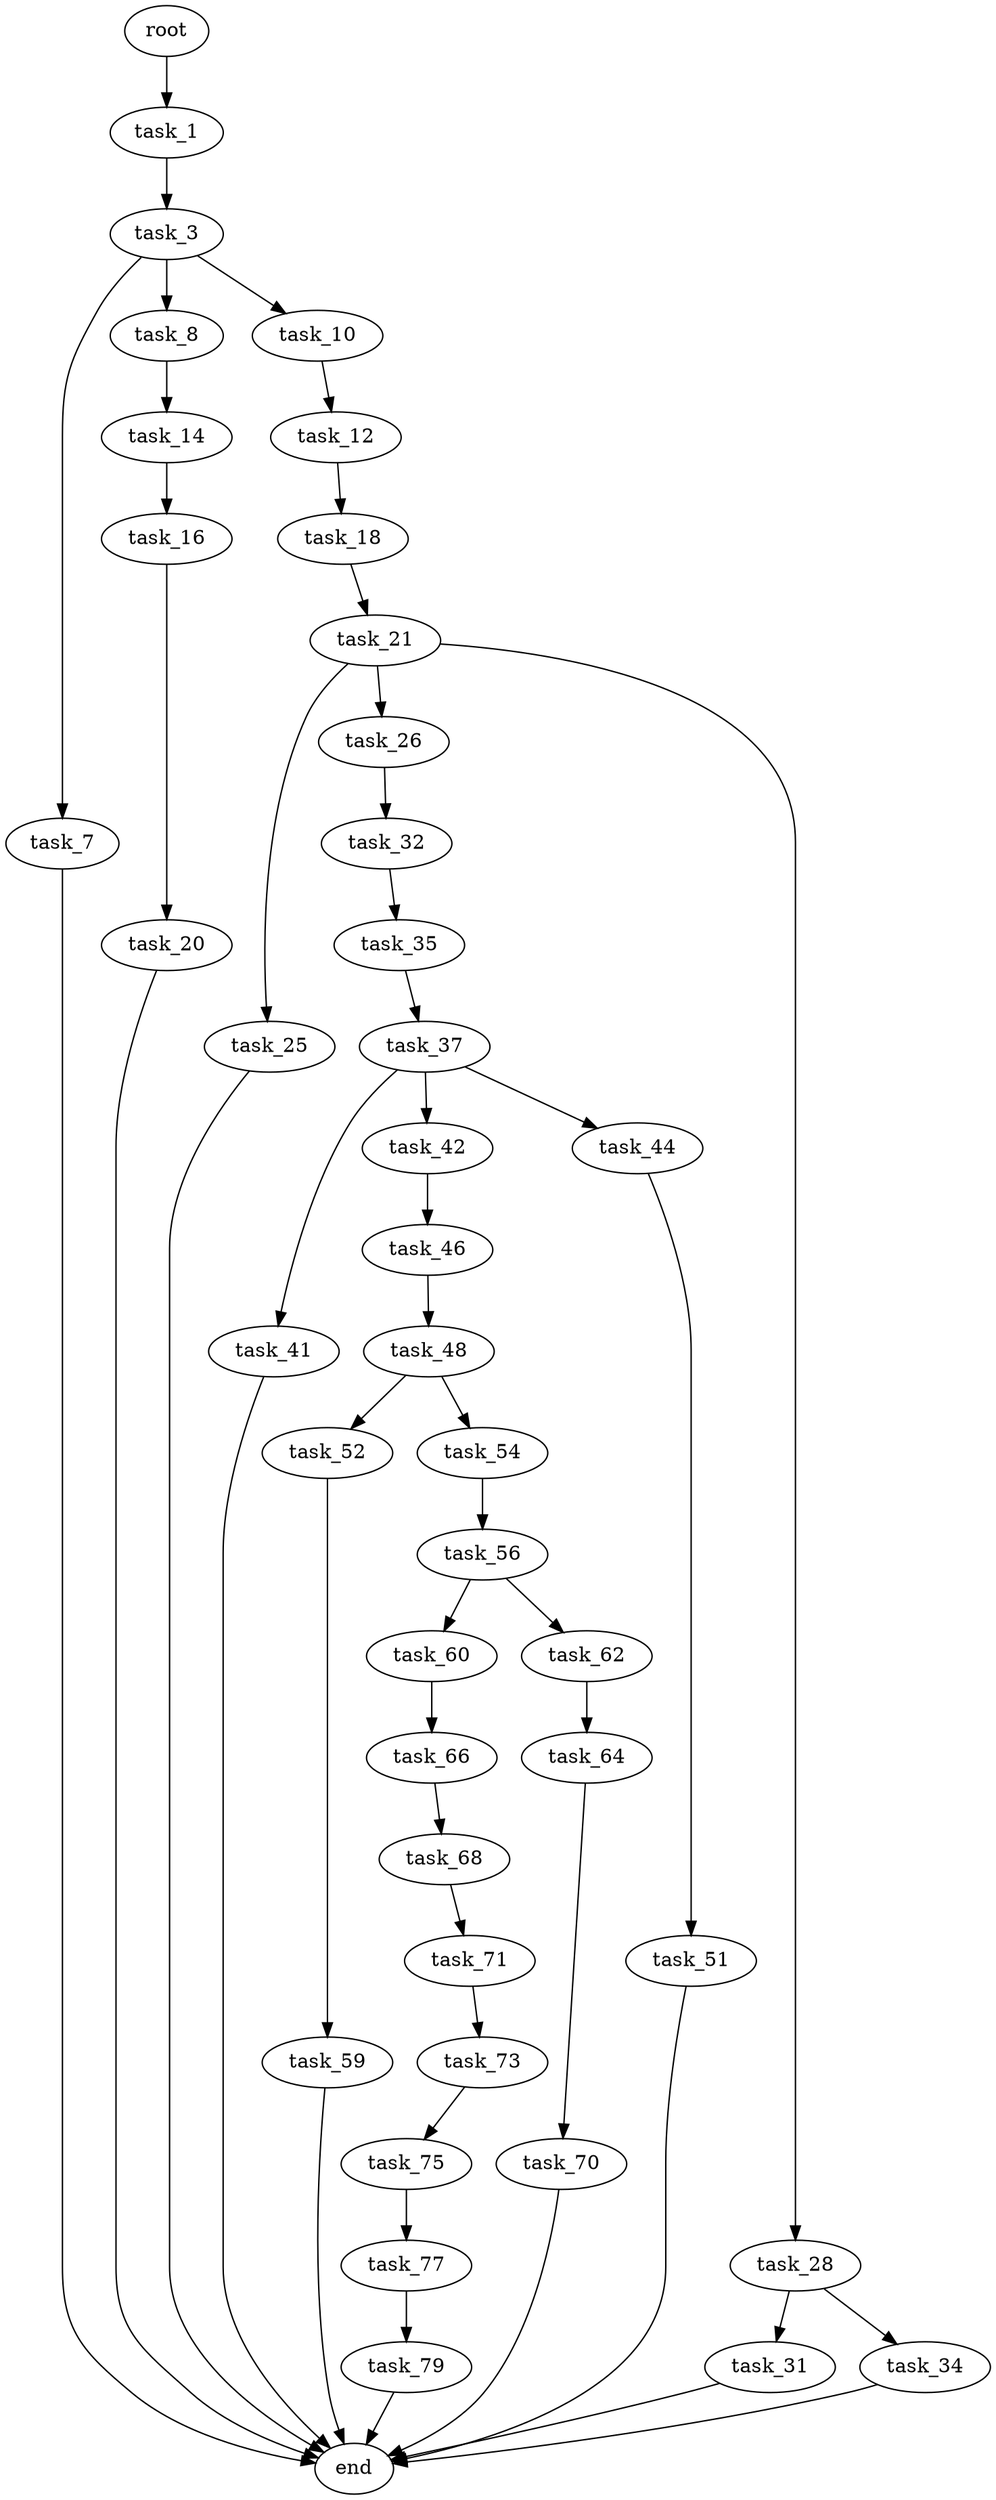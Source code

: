 digraph G {
  root [size="0.000000"];
  task_1 [size="37772834794.000000"];
  task_3 [size="203088475026.000000"];
  task_7 [size="148209842766.000000"];
  task_8 [size="7284375733.000000"];
  task_10 [size="61142513758.000000"];
  task_12 [size="29226224768.000000"];
  task_14 [size="368293445632.000000"];
  task_16 [size="45786875823.000000"];
  task_18 [size="1073741824000.000000"];
  task_20 [size="1236313147.000000"];
  task_21 [size="782757789696.000000"];
  task_25 [size="8589934592.000000"];
  task_26 [size="388869071.000000"];
  task_28 [size="160619327863.000000"];
  task_31 [size="12288184455.000000"];
  task_32 [size="782757789696.000000"];
  task_34 [size="1073741824000.000000"];
  task_35 [size="2698125059.000000"];
  task_37 [size="2873398357.000000"];
  task_41 [size="782757789696.000000"];
  task_42 [size="231928233984.000000"];
  task_44 [size="69375264207.000000"];
  task_46 [size="219332892668.000000"];
  task_48 [size="1573576965.000000"];
  task_51 [size="8589934592.000000"];
  task_52 [size="34231320864.000000"];
  task_54 [size="474307467673.000000"];
  task_56 [size="12023443183.000000"];
  task_59 [size="8589934592.000000"];
  task_60 [size="3963417164.000000"];
  task_62 [size="7075810749.000000"];
  task_64 [size="60609110551.000000"];
  task_66 [size="3861956668.000000"];
  task_68 [size="322461218550.000000"];
  task_70 [size="706929783.000000"];
  task_71 [size="294353608995.000000"];
  task_73 [size="8589934592.000000"];
  task_75 [size="131813285154.000000"];
  task_77 [size="20251527141.000000"];
  task_79 [size="19718189161.000000"];
  end [size="0.000000"];

  root -> task_1 [size="1.000000"];
  task_1 -> task_3 [size="75497472.000000"];
  task_3 -> task_7 [size="679477248.000000"];
  task_3 -> task_8 [size="679477248.000000"];
  task_3 -> task_10 [size="679477248.000000"];
  task_7 -> end [size="1.000000"];
  task_8 -> task_14 [size="134217728.000000"];
  task_10 -> task_12 [size="75497472.000000"];
  task_12 -> task_18 [size="75497472.000000"];
  task_14 -> task_16 [size="411041792.000000"];
  task_16 -> task_20 [size="75497472.000000"];
  task_18 -> task_21 [size="838860800.000000"];
  task_20 -> end [size="1.000000"];
  task_21 -> task_25 [size="679477248.000000"];
  task_21 -> task_26 [size="679477248.000000"];
  task_21 -> task_28 [size="679477248.000000"];
  task_25 -> end [size="1.000000"];
  task_26 -> task_32 [size="33554432.000000"];
  task_28 -> task_31 [size="209715200.000000"];
  task_28 -> task_34 [size="209715200.000000"];
  task_31 -> end [size="1.000000"];
  task_32 -> task_35 [size="679477248.000000"];
  task_34 -> end [size="1.000000"];
  task_35 -> task_37 [size="209715200.000000"];
  task_37 -> task_41 [size="75497472.000000"];
  task_37 -> task_42 [size="75497472.000000"];
  task_37 -> task_44 [size="75497472.000000"];
  task_41 -> end [size="1.000000"];
  task_42 -> task_46 [size="301989888.000000"];
  task_44 -> task_51 [size="134217728.000000"];
  task_46 -> task_48 [size="209715200.000000"];
  task_48 -> task_52 [size="75497472.000000"];
  task_48 -> task_54 [size="75497472.000000"];
  task_51 -> end [size="1.000000"];
  task_52 -> task_59 [size="838860800.000000"];
  task_54 -> task_56 [size="536870912.000000"];
  task_56 -> task_60 [size="838860800.000000"];
  task_56 -> task_62 [size="838860800.000000"];
  task_59 -> end [size="1.000000"];
  task_60 -> task_66 [size="134217728.000000"];
  task_62 -> task_64 [size="134217728.000000"];
  task_64 -> task_70 [size="209715200.000000"];
  task_66 -> task_68 [size="301989888.000000"];
  task_68 -> task_71 [size="209715200.000000"];
  task_70 -> end [size="1.000000"];
  task_71 -> task_73 [size="209715200.000000"];
  task_73 -> task_75 [size="33554432.000000"];
  task_75 -> task_77 [size="536870912.000000"];
  task_77 -> task_79 [size="33554432.000000"];
  task_79 -> end [size="1.000000"];
}
